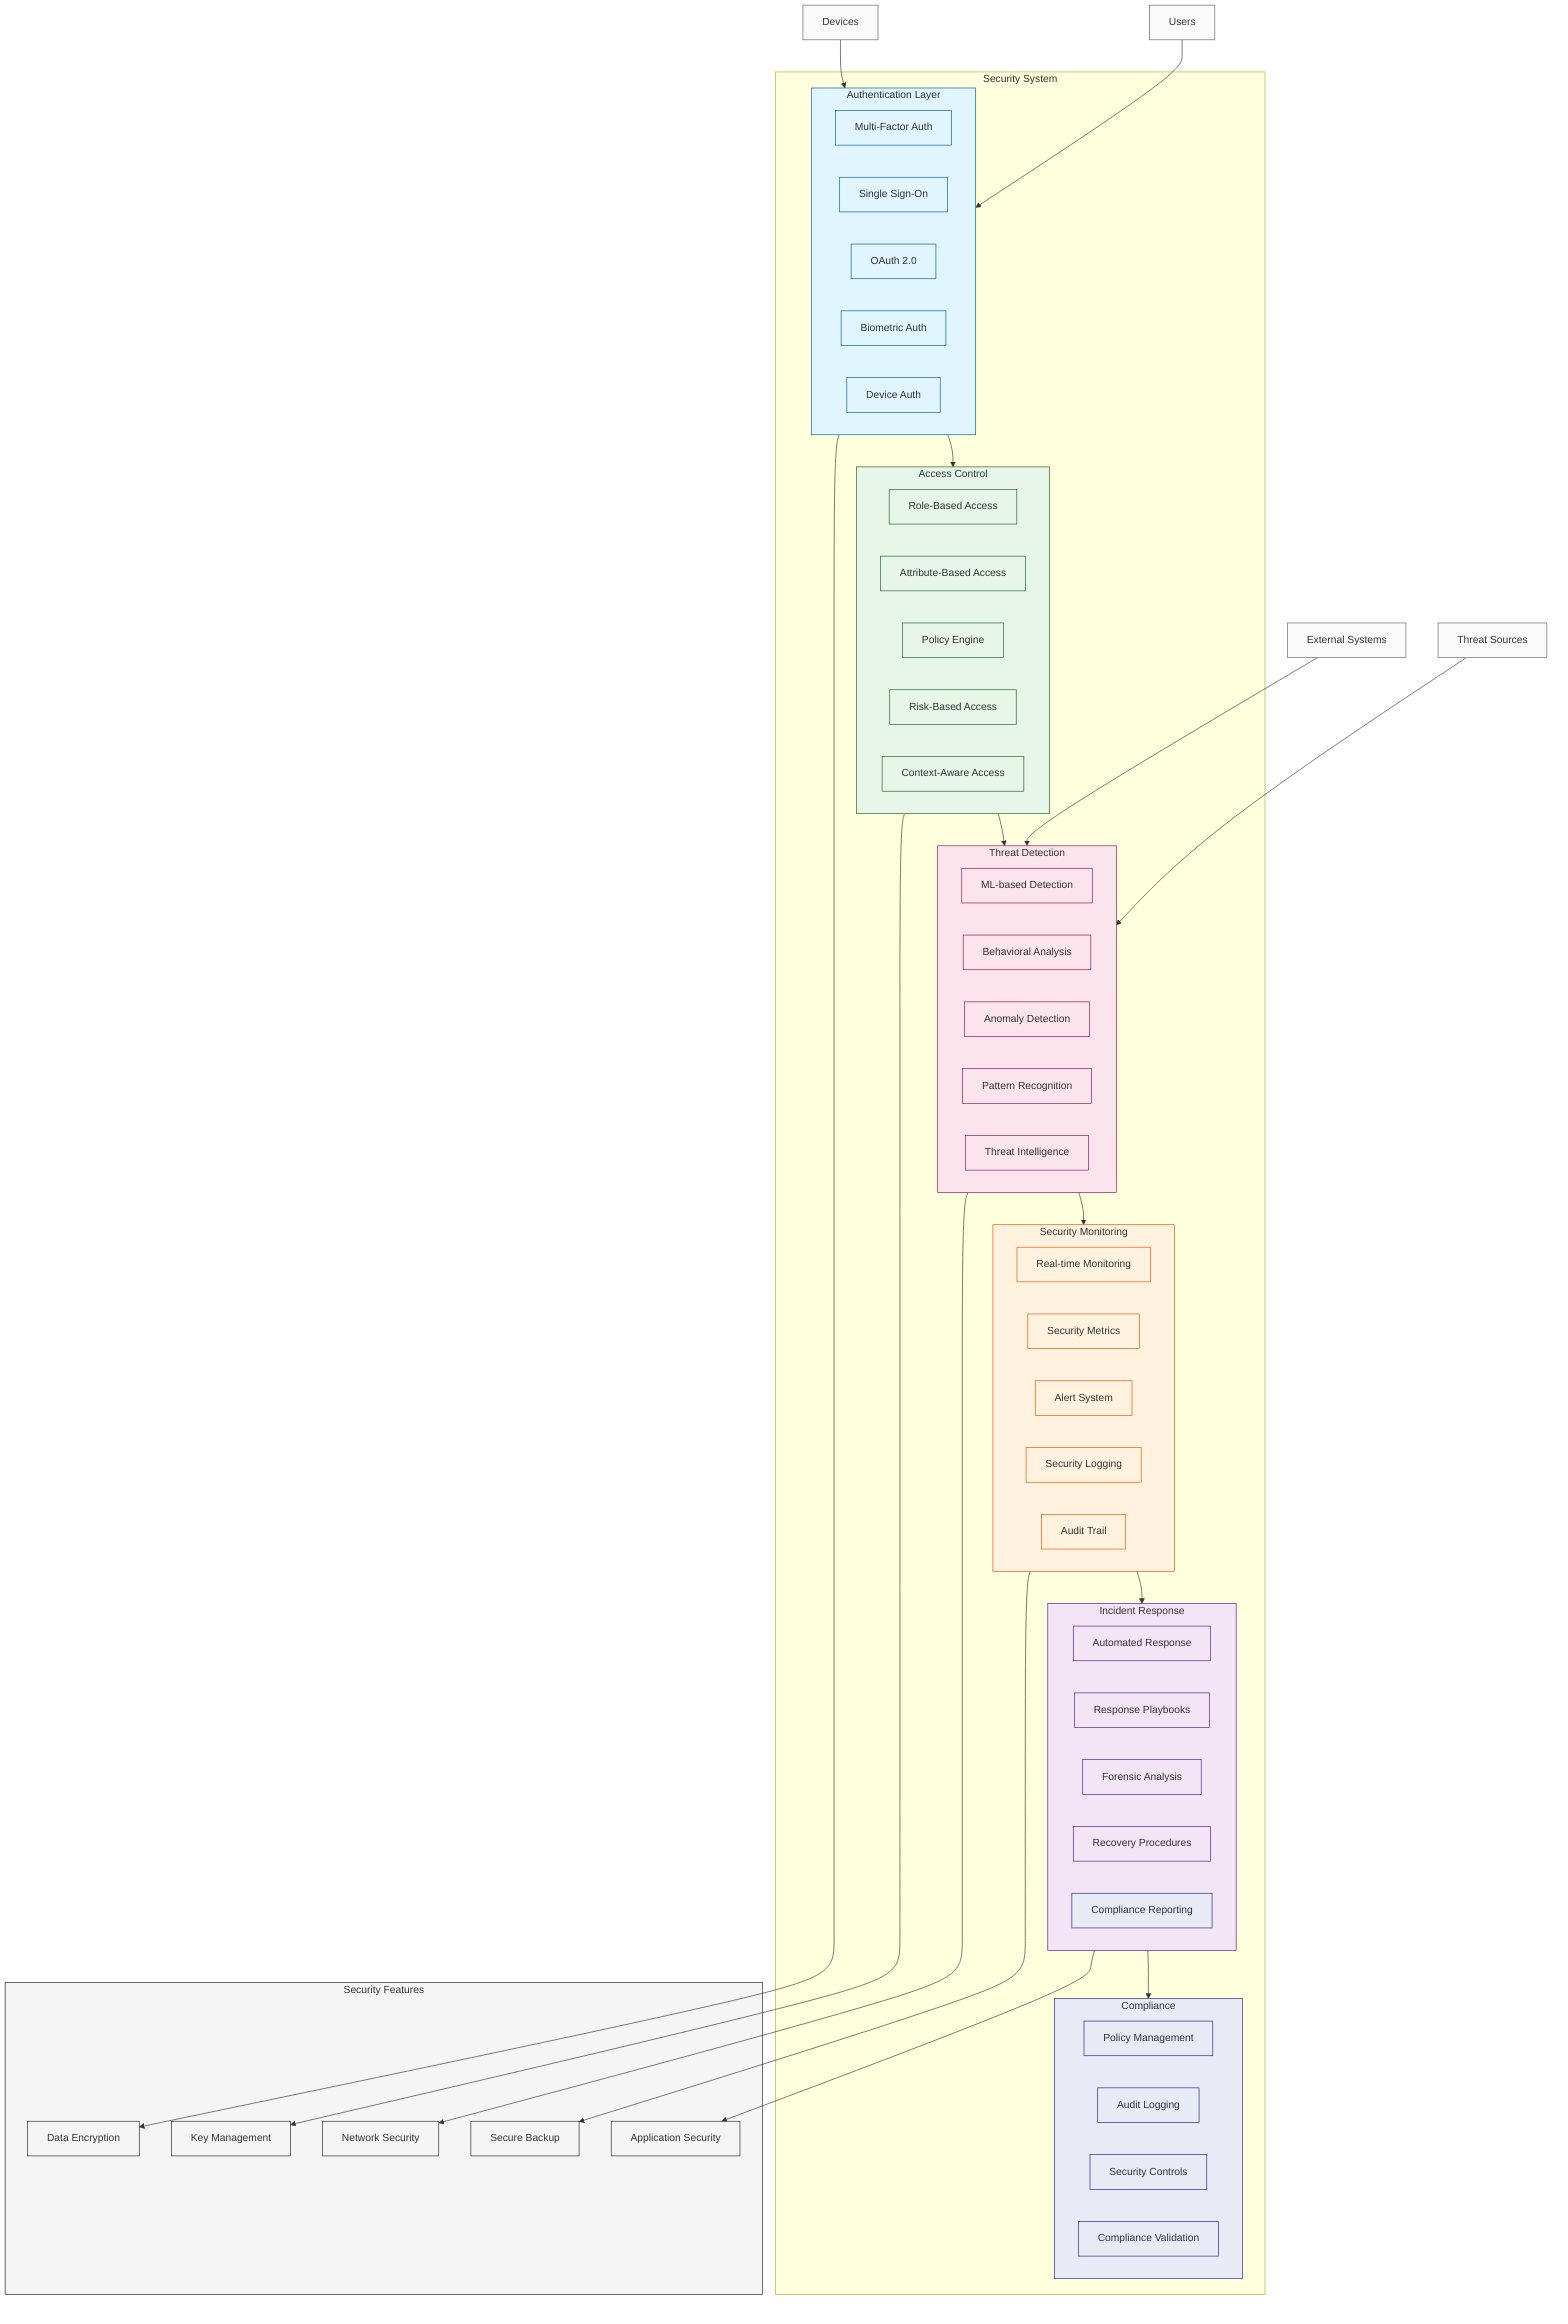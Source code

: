 graph TB
    %% Main Security Components
    subgraph Security["Security System"]
        subgraph Auth["Authentication Layer"]
            MFA[Multi-Factor Auth]
            SSO[Single Sign-On]
            OAuth[OAuth 2.0]
            Biometric[Biometric Auth]
            DeviceAuth[Device Auth]
        end

        subgraph Access["Access Control"]
            RBAC[Role-Based Access]
            ABAC[Attribute-Based Access]
            Policy[Policy Engine]
            RiskBased[Risk-Based Access]
            ContextAware[Context-Aware Access]
        end

        subgraph Threat["Threat Detection"]
            MLDetect[ML-based Detection]
            Behavior[Behavioral Analysis]
            Anomaly[Anomaly Detection]
            Pattern[Pattern Recognition]
            Intel[Threat Intelligence]
        end

        subgraph Monitor["Security Monitoring"]
            RealTime[Real-time Monitoring]
            Metrics[Security Metrics]
            Alerts[Alert System]
            Logging[Security Logging]
            Audit[Audit Trail]
        end

        subgraph Response["Incident Response"]
            AutoResponse[Automated Response]
            Playbooks[Response Playbooks]
            Forensics[Forensic Analysis]
            Recovery[Recovery Procedures]
            Reporting[Incident Reporting]
        end

        subgraph Compliance["Compliance"]
            PolicyMgmt[Policy Management]
            AuditLog[Audit Logging]
            Reporting[Compliance Reporting]
            Controls[Security Controls]
            Validation[Compliance Validation]
        end
    end

    %% External Components
    Users[Users]
    Devices[Devices]
    External[External Systems]
    Threats[Threat Sources]

    %% Data Flow
    Users --> Auth
    Devices --> Auth
    Auth --> Access
    Access --> Threat
    Threat --> Monitor
    Monitor --> Response
    Response --> Compliance

    External --> Threat
    Threats --> Threat

    %% Security Features
    subgraph Features["Security Features"]
        Encryption[Data Encryption]
        KeyMgmt[Key Management]
        Backup[Secure Backup]
        Network[Network Security]
        AppSec[Application Security]
    end

    %% Connections to Features
    Auth --> Encryption
    Access --> KeyMgmt
    Monitor --> Backup
    Threat --> Network
    Response --> AppSec

    %% Styling
    classDef auth fill:#e1f5fe,stroke:#01579b
    classDef access fill:#e8f5e9,stroke:#1b5e20
    classDef threat fill:#fce4ec,stroke:#880e4f
    classDef monitor fill:#fff3e0,stroke:#e65100
    classDef response fill:#f3e5f5,stroke:#4a148c
    classDef compliance fill:#e8eaf6,stroke:#1a237e
    classDef features fill:#f5f5f5,stroke:#212121
    classDef external fill:#fafafa,stroke:#616161

    class Auth,MFA,SSO,OAuth,Biometric,DeviceAuth auth
    class Access,RBAC,ABAC,Policy,RiskBased,ContextAware access
    class Threat,MLDetect,Behavior,Anomaly,Pattern,Intel threat
    class Monitor,RealTime,Metrics,Alerts,Logging,Audit monitor
    class Response,AutoResponse,Playbooks,Forensics,Recovery,Reporting response
    class Compliance,PolicyMgmt,AuditLog,Reporting,Controls,Validation compliance
    class Features,Encryption,KeyMgmt,Backup,Network,AppSec features
    class External,Users,Devices,Threats external